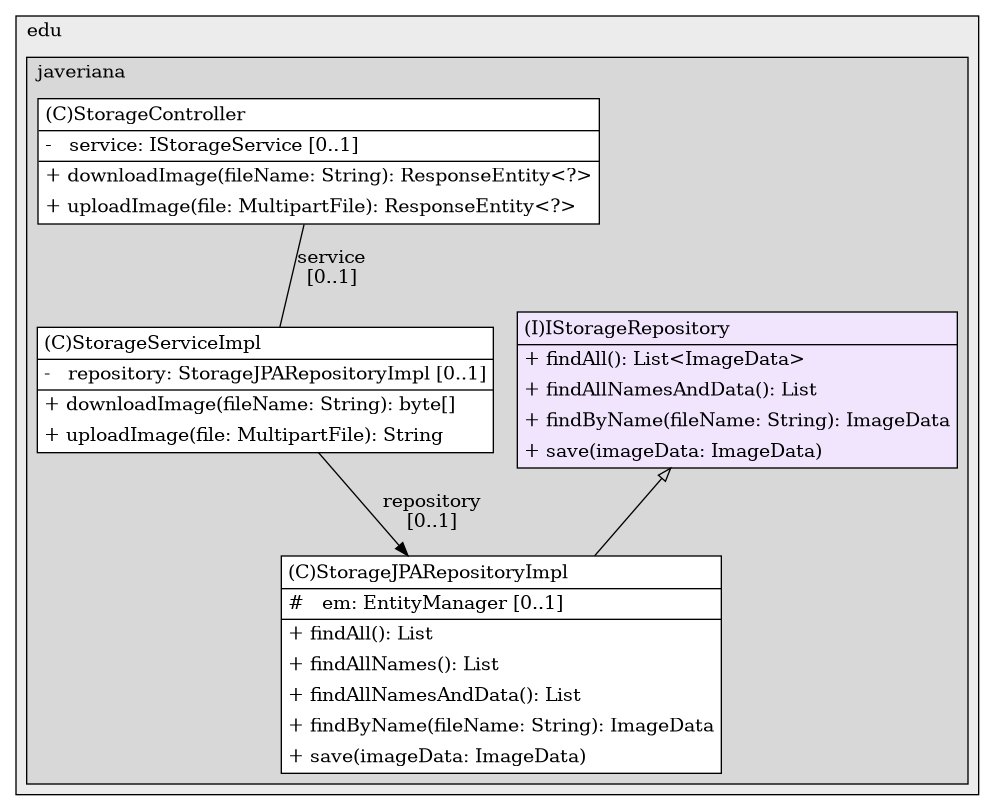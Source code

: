@startuml

/' diagram meta data start
config=StructureConfiguration;
{
  "projectClassification": {
    "searchMode": "OpenProject", // OpenProject, AllProjects
    "includedProjects": "",
    "pathEndKeywords": "*.impl",
    "isClientPath": "",
    "isClientName": "",
    "isTestPath": "",
    "isTestName": "",
    "isMappingPath": "",
    "isMappingName": "",
    "isDataAccessPath": "",
    "isDataAccessName": "",
    "isDataStructurePath": "",
    "isDataStructureName": "",
    "isInterfaceStructuresPath": "",
    "isInterfaceStructuresName": "",
    "isEntryPointPath": "",
    "isEntryPointName": "",
    "treatFinalFieldsAsMandatory": false
  },
  "graphRestriction": {
    "classPackageExcludeFilter": "",
    "classPackageIncludeFilter": "",
    "classNameExcludeFilter": "",
    "classNameIncludeFilter": "",
    "methodNameExcludeFilter": "",
    "methodNameIncludeFilter": "",
    "removeByInheritance": "", // inheritance/annotation based filtering is done in a second step
    "removeByAnnotation": "",
    "removeByClassPackage": "", // cleanup the graph after inheritance/annotation based filtering is done
    "removeByClassName": "",
    "cutMappings": false,
    "cutEnum": true,
    "cutTests": true,
    "cutClient": true,
    "cutDataAccess": false,
    "cutInterfaceStructures": false,
    "cutDataStructures": false,
    "cutGetterAndSetter": true,
    "cutConstructors": true
  },
  "graphTraversal": {
    "forwardDepth": 3,
    "backwardDepth": 3,
    "classPackageExcludeFilter": "",
    "classPackageIncludeFilter": "",
    "classNameExcludeFilter": "",
    "classNameIncludeFilter": "",
    "methodNameExcludeFilter": "",
    "methodNameIncludeFilter": "",
    "hideMappings": false,
    "hideDataStructures": false,
    "hidePrivateMethods": true,
    "hideInterfaceCalls": true, // indirection: implementation -> interface (is hidden) -> implementation
    "onlyShowApplicationEntryPoints": false, // root node is included
    "useMethodCallsForStructureDiagram": "ForwardOnly" // ForwardOnly, BothDirections, No
  },
  "details": {
    "aggregation": "GroupByClass", // ByClass, GroupByClass, None
    "showClassGenericTypes": true,
    "showMethods": true,
    "showMethodParameterNames": true,
    "showMethodParameterTypes": true,
    "showMethodReturnType": true,
    "showPackageLevels": 2,
    "showDetailedClassStructure": true
  },
  "rootClass": "co.edu.javeriana.ctai.tgsecurity.repository.interfaces.IStorageRepository",
  "extensionCallbackMethod": "" // qualified.class.name#methodName - signature: public static String method(String)
}
diagram meta data end '/



digraph g {
    rankdir="TB"
    splines=polyline
    

'nodes 
subgraph cluster_100278 { 
   	label=edu
	labeljust=l
	fillcolor="#ececec"
	style=filled
   
   subgraph cluster_496592481 { 
   	label=javeriana
	labeljust=l
	fillcolor="#d8d8d8"
	style=filled
   
   IStorageRepository1435144217[
	label=<<TABLE BORDER="1" CELLBORDER="0" CELLPADDING="4" CELLSPACING="0">
<TR><TD ALIGN="LEFT" >(I)IStorageRepository</TD></TR>
<HR/>
<TR><TD ALIGN="LEFT" >+ findAll(): List&lt;ImageData&gt;</TD></TR>
<TR><TD ALIGN="LEFT" >+ findAllNamesAndData(): List</TD></TR>
<TR><TD ALIGN="LEFT" >+ findByName(fileName: String): ImageData</TD></TR>
<TR><TD ALIGN="LEFT" >+ save(imageData: ImageData)</TD></TR>
</TABLE>>
	style=filled
	margin=0
	shape=plaintext
	fillcolor="#F1E5FD"
];

StorageController1630280410[
	label=<<TABLE BORDER="1" CELLBORDER="0" CELLPADDING="4" CELLSPACING="0">
<TR><TD ALIGN="LEFT" >(C)StorageController</TD></TR>
<HR/>
<TR><TD ALIGN="LEFT" >-   service: IStorageService [0..1]</TD></TR>
<HR/>
<TR><TD ALIGN="LEFT" >+ downloadImage(fileName: String): ResponseEntity&lt;?&gt;</TD></TR>
<TR><TD ALIGN="LEFT" >+ uploadImage(file: MultipartFile): ResponseEntity&lt;?&gt;</TD></TR>
</TABLE>>
	style=filled
	margin=0
	shape=plaintext
	fillcolor="#FFFFFF"
];

StorageJPARepositoryImpl389350765[
	label=<<TABLE BORDER="1" CELLBORDER="0" CELLPADDING="4" CELLSPACING="0">
<TR><TD ALIGN="LEFT" >(C)StorageJPARepositoryImpl</TD></TR>
<HR/>
<TR><TD ALIGN="LEFT" >#   em: EntityManager [0..1]</TD></TR>
<HR/>
<TR><TD ALIGN="LEFT" >+ findAll(): List</TD></TR>
<TR><TD ALIGN="LEFT" >+ findAllNames(): List</TD></TR>
<TR><TD ALIGN="LEFT" >+ findAllNamesAndData(): List</TD></TR>
<TR><TD ALIGN="LEFT" >+ findByName(fileName: String): ImageData</TD></TR>
<TR><TD ALIGN="LEFT" >+ save(imageData: ImageData)</TD></TR>
</TABLE>>
	style=filled
	margin=0
	shape=plaintext
	fillcolor="#FFFFFF"
];

StorageServiceImpl1642994765[
	label=<<TABLE BORDER="1" CELLBORDER="0" CELLPADDING="4" CELLSPACING="0">
<TR><TD ALIGN="LEFT" >(C)StorageServiceImpl</TD></TR>
<HR/>
<TR><TD ALIGN="LEFT" >-   repository: StorageJPARepositoryImpl [0..1]</TD></TR>
<HR/>
<TR><TD ALIGN="LEFT" >+ downloadImage(fileName: String): byte[]</TD></TR>
<TR><TD ALIGN="LEFT" >+ uploadImage(file: MultipartFile): String</TD></TR>
</TABLE>>
	style=filled
	margin=0
	shape=plaintext
	fillcolor="#FFFFFF"
];
} 
} 

'edges    
IStorageRepository1435144217 -> StorageJPARepositoryImpl389350765[arrowhead=none, arrowtail=empty, dir=both];
StorageController1630280410 -> StorageServiceImpl1642994765[label="service
[0..1]", arrowhead=none];
StorageServiceImpl1642994765 -> StorageJPARepositoryImpl389350765[label="repository
[0..1]"];
    
}
@enduml